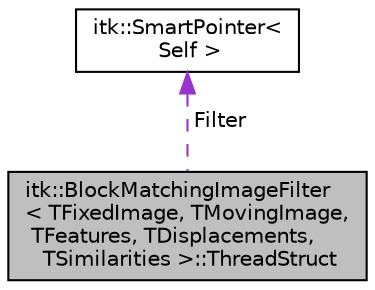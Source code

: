 digraph "itk::BlockMatchingImageFilter&lt; TFixedImage, TMovingImage, TFeatures, TDisplacements, TSimilarities &gt;::ThreadStruct"
{
 // LATEX_PDF_SIZE
  edge [fontname="Helvetica",fontsize="10",labelfontname="Helvetica",labelfontsize="10"];
  node [fontname="Helvetica",fontsize="10",shape=record];
  Node1 [label="itk::BlockMatchingImageFilter\l\< TFixedImage, TMovingImage,\l TFeatures, TDisplacements,\l TSimilarities \>::ThreadStruct",height=0.2,width=0.4,color="black", fillcolor="grey75", style="filled", fontcolor="black",tooltip=" "];
  Node2 -> Node1 [dir="back",color="darkorchid3",fontsize="10",style="dashed",label=" Filter" ,fontname="Helvetica"];
  Node2 [label="itk::SmartPointer\<\l Self \>",height=0.2,width=0.4,color="black", fillcolor="white", style="filled",URL="$classitk_1_1SmartPointer.html",tooltip=" "];
}
